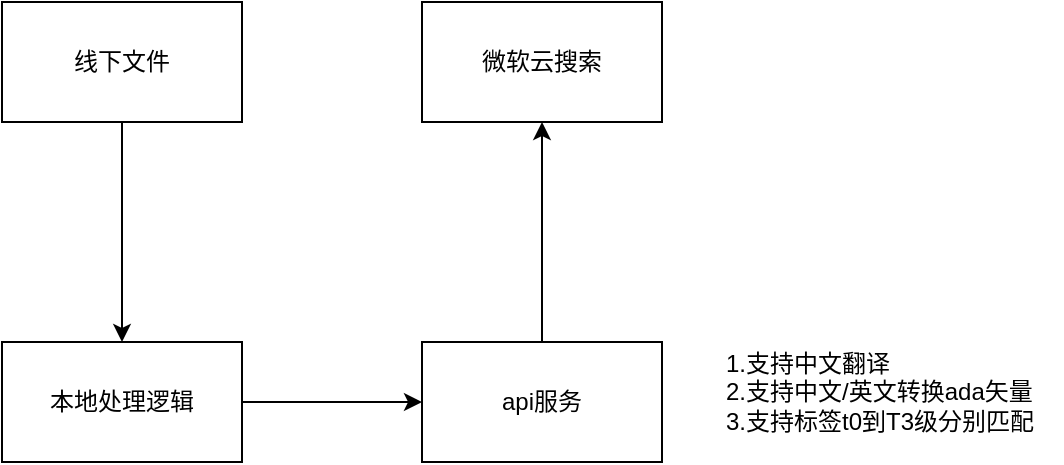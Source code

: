 <mxfile version="24.0.2" type="github">
  <diagram name="第 1 页" id="Muu-St6nlGrYKC45aiAj">
    <mxGraphModel dx="1434" dy="780" grid="1" gridSize="10" guides="1" tooltips="1" connect="1" arrows="1" fold="1" page="1" pageScale="1" pageWidth="827" pageHeight="1169" math="0" shadow="0">
      <root>
        <mxCell id="0" />
        <mxCell id="1" parent="0" />
        <mxCell id="wf4Io0pgrxjysEDwkv6f-3" value="" style="edgeStyle=orthogonalEdgeStyle;rounded=0;orthogonalLoop=1;jettySize=auto;html=1;" edge="1" parent="1" source="wf4Io0pgrxjysEDwkv6f-1" target="wf4Io0pgrxjysEDwkv6f-2">
          <mxGeometry relative="1" as="geometry" />
        </mxCell>
        <mxCell id="wf4Io0pgrxjysEDwkv6f-1" value="线下文件" style="rounded=0;whiteSpace=wrap;html=1;" vertex="1" parent="1">
          <mxGeometry x="340" y="160" width="120" height="60" as="geometry" />
        </mxCell>
        <mxCell id="wf4Io0pgrxjysEDwkv6f-10" style="edgeStyle=orthogonalEdgeStyle;rounded=0;orthogonalLoop=1;jettySize=auto;html=1;entryX=0;entryY=0.5;entryDx=0;entryDy=0;" edge="1" parent="1" source="wf4Io0pgrxjysEDwkv6f-2" target="wf4Io0pgrxjysEDwkv6f-5">
          <mxGeometry relative="1" as="geometry" />
        </mxCell>
        <mxCell id="wf4Io0pgrxjysEDwkv6f-2" value="本地处理逻辑" style="whiteSpace=wrap;html=1;rounded=0;" vertex="1" parent="1">
          <mxGeometry x="340" y="330" width="120" height="60" as="geometry" />
        </mxCell>
        <mxCell id="wf4Io0pgrxjysEDwkv6f-4" value="微软云搜索" style="rounded=0;whiteSpace=wrap;html=1;" vertex="1" parent="1">
          <mxGeometry x="550" y="160" width="120" height="60" as="geometry" />
        </mxCell>
        <mxCell id="wf4Io0pgrxjysEDwkv6f-9" style="edgeStyle=orthogonalEdgeStyle;rounded=0;orthogonalLoop=1;jettySize=auto;html=1;entryX=0.5;entryY=1;entryDx=0;entryDy=0;" edge="1" parent="1" source="wf4Io0pgrxjysEDwkv6f-5" target="wf4Io0pgrxjysEDwkv6f-4">
          <mxGeometry relative="1" as="geometry" />
        </mxCell>
        <mxCell id="wf4Io0pgrxjysEDwkv6f-5" value="api服务" style="rounded=0;whiteSpace=wrap;html=1;" vertex="1" parent="1">
          <mxGeometry x="550" y="330" width="120" height="60" as="geometry" />
        </mxCell>
        <mxCell id="wf4Io0pgrxjysEDwkv6f-8" value="&lt;div&gt;1.支持中文翻译&lt;/div&gt;&lt;div&gt;2.支持中文/英文转换ada矢量&lt;/div&gt;&lt;div&gt;3.支持标签t0到T3级分别匹配&lt;/div&gt;" style="text;html=1;align=left;verticalAlign=middle;whiteSpace=wrap;rounded=0;" vertex="1" parent="1">
          <mxGeometry x="700" y="340" width="170" height="30" as="geometry" />
        </mxCell>
      </root>
    </mxGraphModel>
  </diagram>
</mxfile>
